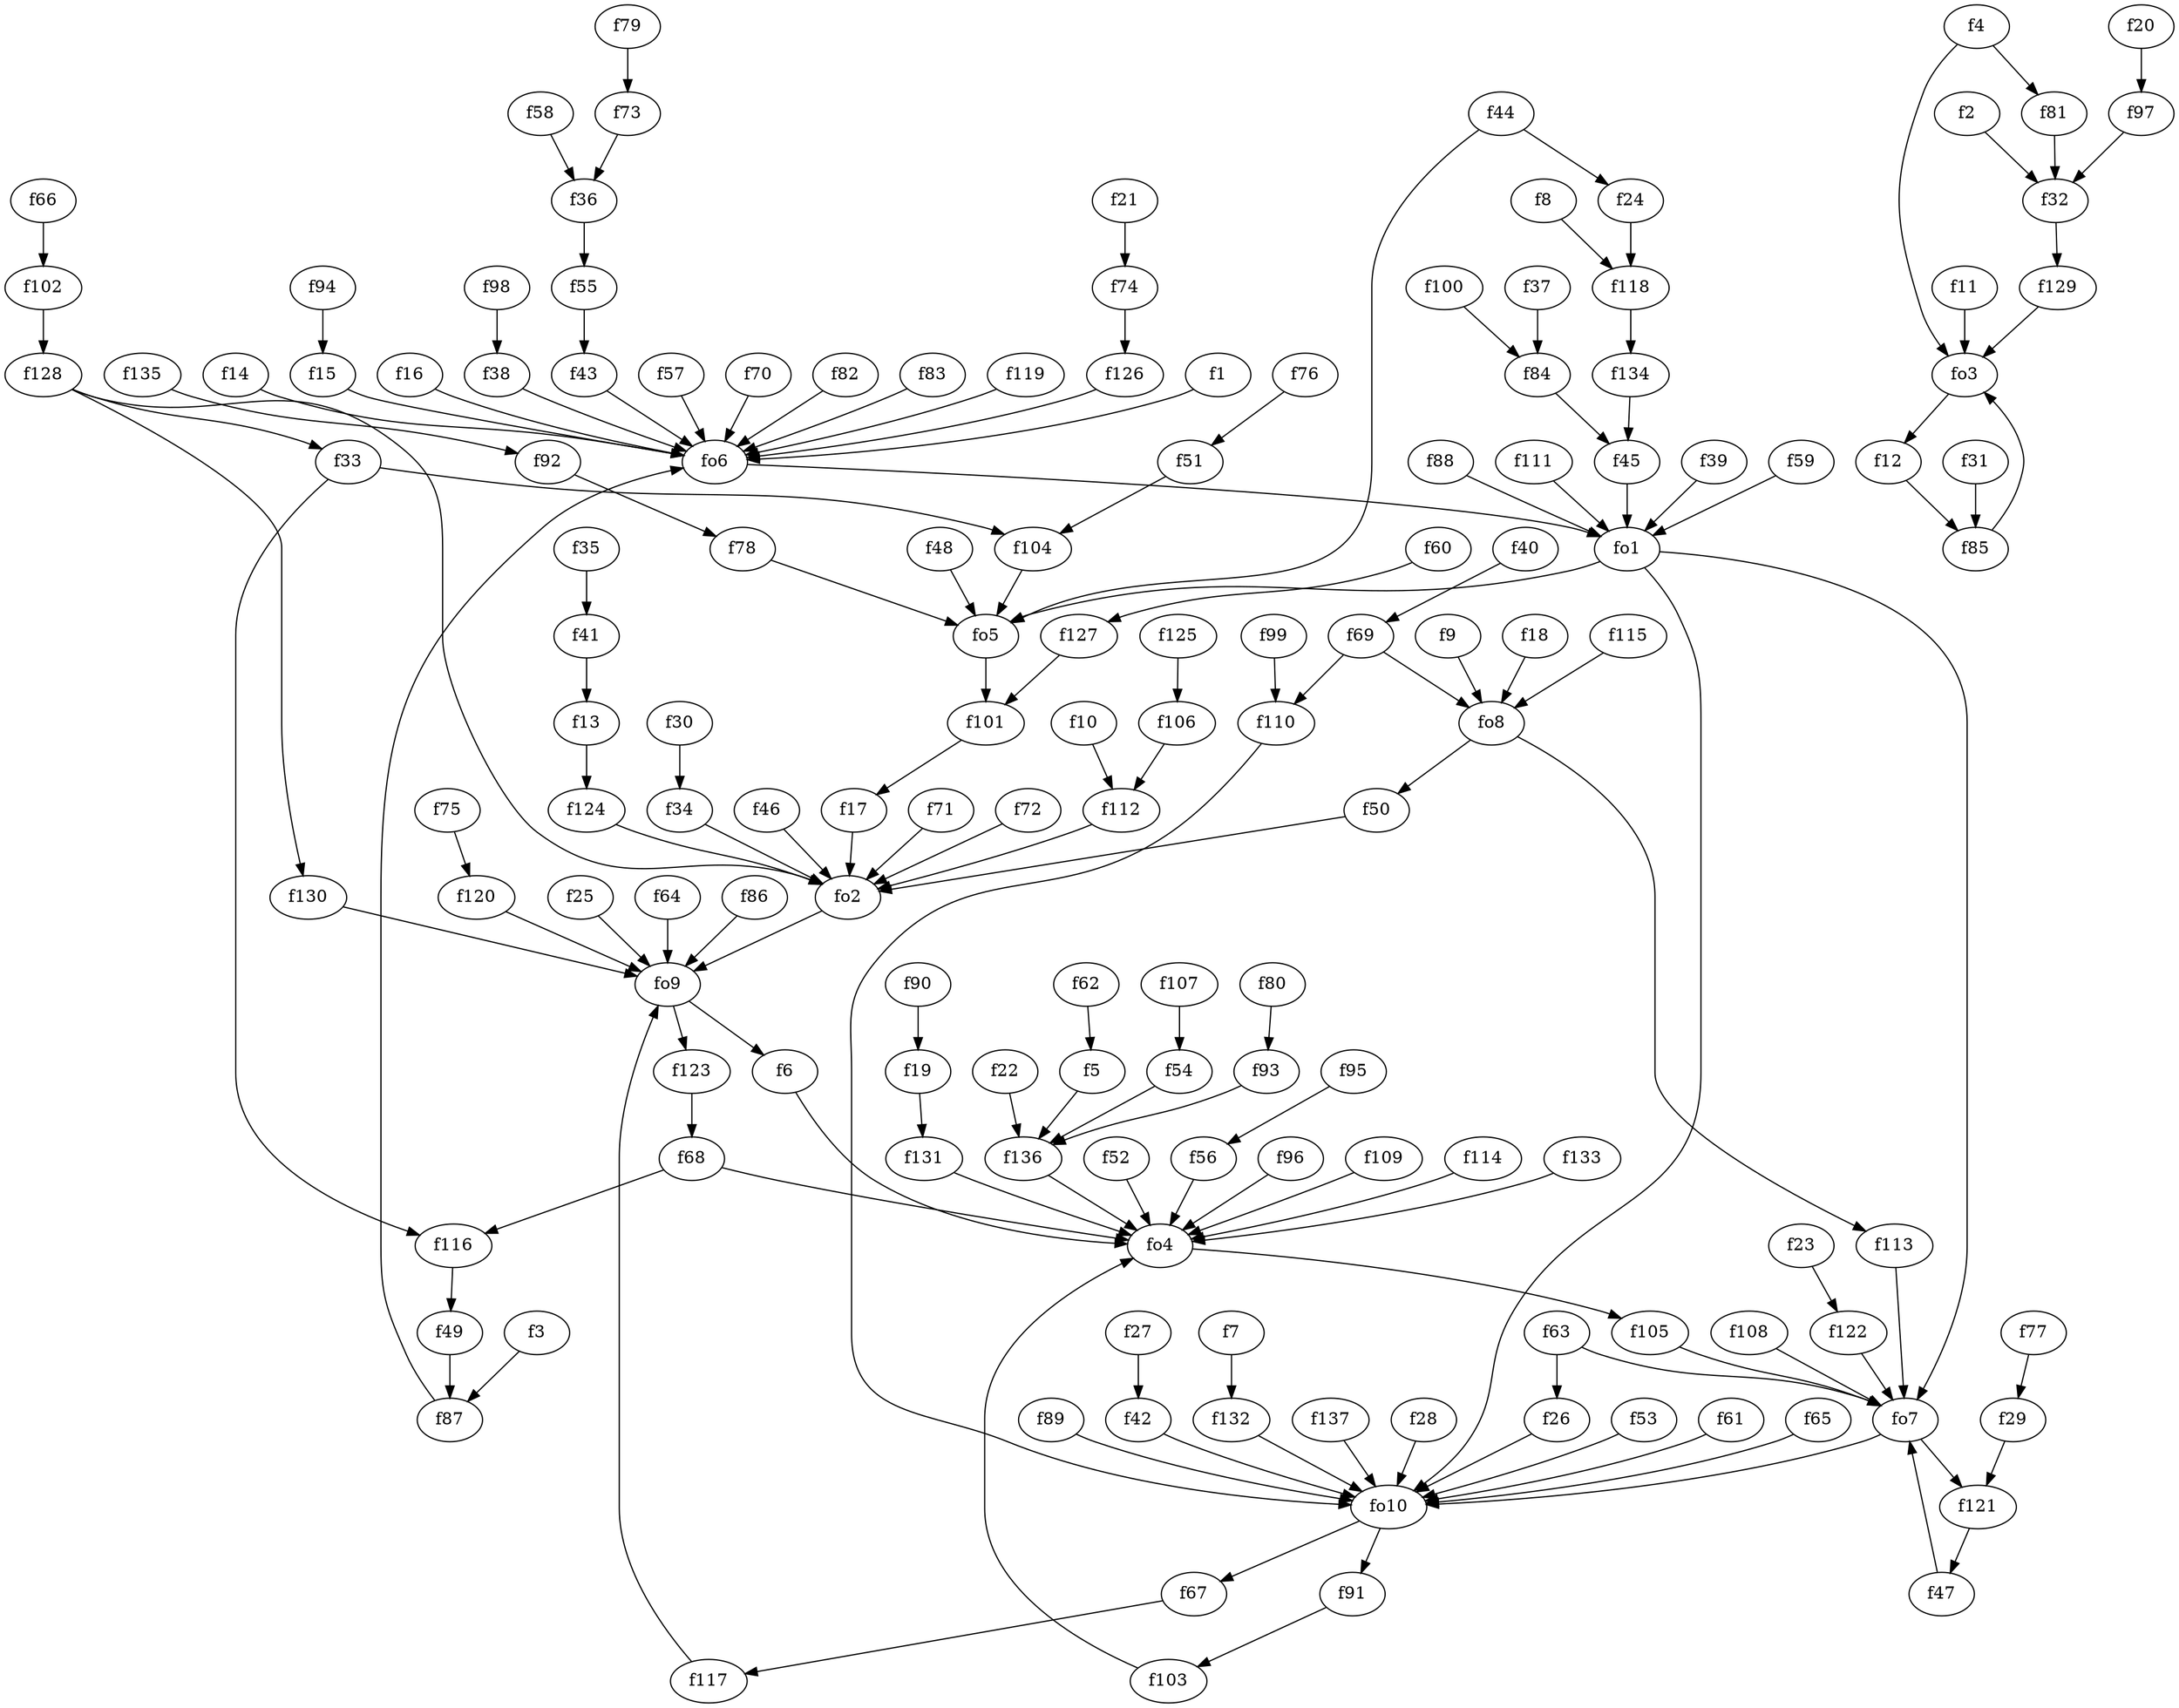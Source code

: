 strict digraph  {
f1;
f2;
f3;
f4;
f5;
f6;
f7;
f8;
f9;
f10;
f11;
f12;
f13;
f14;
f15;
f16;
f17;
f18;
f19;
f20;
f21;
f22;
f23;
f24;
f25;
f26;
f27;
f28;
f29;
f30;
f31;
f32;
f33;
f34;
f35;
f36;
f37;
f38;
f39;
f40;
f41;
f42;
f43;
f44;
f45;
f46;
f47;
f48;
f49;
f50;
f51;
f52;
f53;
f54;
f55;
f56;
f57;
f58;
f59;
f60;
f61;
f62;
f63;
f64;
f65;
f66;
f67;
f68;
f69;
f70;
f71;
f72;
f73;
f74;
f75;
f76;
f77;
f78;
f79;
f80;
f81;
f82;
f83;
f84;
f85;
f86;
f87;
f88;
f89;
f90;
f91;
f92;
f93;
f94;
f95;
f96;
f97;
f98;
f99;
f100;
f101;
f102;
f103;
f104;
f105;
f106;
f107;
f108;
f109;
f110;
f111;
f112;
f113;
f114;
f115;
f116;
f117;
f118;
f119;
f120;
f121;
f122;
f123;
f124;
f125;
f126;
f127;
f128;
f129;
f130;
f131;
f132;
f133;
f134;
f135;
f136;
f137;
fo1;
fo2;
fo3;
fo4;
fo5;
fo6;
fo7;
fo8;
fo9;
fo10;
f1 -> fo6  [weight=2];
f2 -> f32  [weight=2];
f3 -> f87  [weight=2];
f4 -> f81  [weight=2];
f4 -> fo3  [weight=2];
f5 -> f136  [weight=2];
f6 -> fo4  [weight=2];
f7 -> f132  [weight=2];
f8 -> f118  [weight=2];
f9 -> fo8  [weight=2];
f10 -> f112  [weight=2];
f11 -> fo3  [weight=2];
f12 -> f85  [weight=2];
f13 -> f124  [weight=2];
f14 -> fo6  [weight=2];
f15 -> fo6  [weight=2];
f16 -> fo6  [weight=2];
f17 -> fo2  [weight=2];
f18 -> fo8  [weight=2];
f19 -> f131  [weight=2];
f20 -> f97  [weight=2];
f21 -> f74  [weight=2];
f22 -> f136  [weight=2];
f23 -> f122  [weight=2];
f24 -> f118  [weight=2];
f25 -> fo9  [weight=2];
f26 -> fo10  [weight=2];
f27 -> f42  [weight=2];
f28 -> fo10  [weight=2];
f29 -> f121  [weight=2];
f30 -> f34  [weight=2];
f31 -> f85  [weight=2];
f32 -> f129  [weight=2];
f33 -> f116  [weight=2];
f33 -> f104  [weight=2];
f34 -> fo2  [weight=2];
f35 -> f41  [weight=2];
f36 -> f55  [weight=2];
f37 -> f84  [weight=2];
f38 -> fo6  [weight=2];
f39 -> fo1  [weight=2];
f40 -> f69  [weight=2];
f41 -> f13  [weight=2];
f42 -> fo10  [weight=2];
f43 -> fo6  [weight=2];
f44 -> fo5  [weight=2];
f44 -> f24  [weight=2];
f45 -> fo1  [weight=2];
f46 -> fo2  [weight=2];
f47 -> fo7  [weight=2];
f48 -> fo5  [weight=2];
f49 -> f87  [weight=2];
f50 -> fo2  [weight=2];
f51 -> f104  [weight=2];
f52 -> fo4  [weight=2];
f53 -> fo10  [weight=2];
f54 -> f136  [weight=2];
f55 -> f43  [weight=2];
f56 -> fo4  [weight=2];
f57 -> fo6  [weight=2];
f58 -> f36  [weight=2];
f59 -> fo1  [weight=2];
f60 -> f127  [weight=2];
f61 -> fo10  [weight=2];
f62 -> f5  [weight=2];
f63 -> f26  [weight=2];
f63 -> fo7  [weight=2];
f64 -> fo9  [weight=2];
f65 -> fo10  [weight=2];
f66 -> f102  [weight=2];
f67 -> f117  [weight=2];
f68 -> f116  [weight=2];
f68 -> fo4  [weight=2];
f69 -> fo8  [weight=2];
f69 -> f110  [weight=2];
f70 -> fo6  [weight=2];
f71 -> fo2  [weight=2];
f72 -> fo2  [weight=2];
f73 -> f36  [weight=2];
f74 -> f126  [weight=2];
f75 -> f120  [weight=2];
f76 -> f51  [weight=2];
f77 -> f29  [weight=2];
f78 -> fo5  [weight=2];
f79 -> f73  [weight=2];
f80 -> f93  [weight=2];
f81 -> f32  [weight=2];
f82 -> fo6  [weight=2];
f83 -> fo6  [weight=2];
f84 -> f45  [weight=2];
f85 -> fo3  [weight=2];
f86 -> fo9  [weight=2];
f87 -> fo6  [weight=2];
f88 -> fo1  [weight=2];
f89 -> fo10  [weight=2];
f90 -> f19  [weight=2];
f91 -> f103  [weight=2];
f92 -> f78  [weight=2];
f93 -> f136  [weight=2];
f94 -> f15  [weight=2];
f95 -> f56  [weight=2];
f96 -> fo4  [weight=2];
f97 -> f32  [weight=2];
f98 -> f38  [weight=2];
f99 -> f110  [weight=2];
f100 -> f84  [weight=2];
f101 -> f17  [weight=2];
f102 -> f128  [weight=2];
f103 -> fo4  [weight=2];
f104 -> fo5  [weight=2];
f105 -> fo7  [weight=2];
f106 -> f112  [weight=2];
f107 -> f54  [weight=2];
f108 -> fo7  [weight=2];
f109 -> fo4  [weight=2];
f110 -> fo10  [weight=2];
f111 -> fo1  [weight=2];
f112 -> fo2  [weight=2];
f113 -> fo7  [weight=2];
f114 -> fo4  [weight=2];
f115 -> fo8  [weight=2];
f116 -> f49  [weight=2];
f117 -> fo9  [weight=2];
f118 -> f134  [weight=2];
f119 -> fo6  [weight=2];
f120 -> fo9  [weight=2];
f121 -> f47  [weight=2];
f122 -> fo7  [weight=2];
f123 -> f68  [weight=2];
f124 -> fo2  [weight=2];
f125 -> f106  [weight=2];
f126 -> fo6  [weight=2];
f127 -> f101  [weight=2];
f128 -> f130  [weight=2];
f128 -> fo2  [weight=2];
f128 -> f33  [weight=2];
f129 -> fo3  [weight=2];
f130 -> fo9  [weight=2];
f131 -> fo4  [weight=2];
f132 -> fo10  [weight=2];
f133 -> fo4  [weight=2];
f134 -> f45  [weight=2];
f135 -> f92  [weight=2];
f136 -> fo4  [weight=2];
f137 -> fo10  [weight=2];
fo1 -> fo7  [weight=2];
fo1 -> fo10  [weight=2];
fo1 -> fo5  [weight=2];
fo2 -> fo9  [weight=2];
fo3 -> f12  [weight=2];
fo4 -> f105  [weight=2];
fo5 -> f101  [weight=2];
fo6 -> fo1  [weight=2];
fo7 -> fo10  [weight=2];
fo7 -> f121  [weight=2];
fo8 -> f50  [weight=2];
fo8 -> f113  [weight=2];
fo9 -> f123  [weight=2];
fo9 -> f6  [weight=2];
fo10 -> f91  [weight=2];
fo10 -> f67  [weight=2];
}
